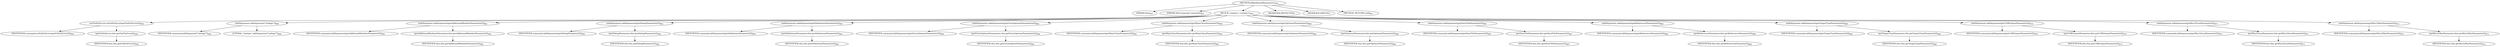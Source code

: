 digraph "fillInSharedParameters" {  
"1245" [label = <(METHOD,fillInSharedParameters)<SUB>857</SUB>> ]
"58" [label = <(PARAM,this)<SUB>857</SUB>> ]
"1246" [label = <(PARAM,NetCommand command)<SUB>857</SUB>> ]
"1247" [label = <(BLOCK,&lt;empty&gt;,&lt;empty&gt;)<SUB>857</SUB>> ]
"1248" [label = <(setFailOnError,setFailOnError(getFailOnError()))<SUB>858</SUB>> ]
"1249" [label = <(IDENTIFIER,command,setFailOnError(getFailOnError()))<SUB>858</SUB>> ]
"1250" [label = <(getFailOnError,this.getFailOnError())<SUB>858</SUB>> ]
"57" [label = <(IDENTIFIER,this,this.getFailOnError())<SUB>858</SUB>> ]
"1251" [label = <(addArgument,addArgument(&quot;/nologo&quot;))<SUB>860</SUB>> ]
"1252" [label = <(IDENTIFIER,command,addArgument(&quot;/nologo&quot;))<SUB>860</SUB>> ]
"1253" [label = <(LITERAL,&quot;/nologo&quot;,addArgument(&quot;/nologo&quot;))<SUB>860</SUB>> ]
"1254" [label = <(addArgument,addArgument(getAdditionalModulesParameter()))<SUB>861</SUB>> ]
"1255" [label = <(IDENTIFIER,command,addArgument(getAdditionalModulesParameter()))<SUB>861</SUB>> ]
"1256" [label = <(getAdditionalModulesParameter,this.getAdditionalModulesParameter())<SUB>861</SUB>> ]
"59" [label = <(IDENTIFIER,this,this.getAdditionalModulesParameter())<SUB>861</SUB>> ]
"1257" [label = <(addArgument,addArgument(getDebugParameter()))<SUB>862</SUB>> ]
"1258" [label = <(IDENTIFIER,command,addArgument(getDebugParameter()))<SUB>862</SUB>> ]
"1259" [label = <(getDebugParameter,this.getDebugParameter())<SUB>862</SUB>> ]
"60" [label = <(IDENTIFIER,this,this.getDebugParameter())<SUB>862</SUB>> ]
"1260" [label = <(addArgument,addArgument(getDefinitionsParameter()))<SUB>863</SUB>> ]
"1261" [label = <(IDENTIFIER,command,addArgument(getDefinitionsParameter()))<SUB>863</SUB>> ]
"1262" [label = <(getDefinitionsParameter,this.getDefinitionsParameter())<SUB>863</SUB>> ]
"61" [label = <(IDENTIFIER,this,this.getDefinitionsParameter())<SUB>863</SUB>> ]
"1263" [label = <(addArguments,addArguments(getExtraOptionsParameters()))<SUB>864</SUB>> ]
"1264" [label = <(IDENTIFIER,command,addArguments(getExtraOptionsParameters()))<SUB>864</SUB>> ]
"1265" [label = <(getExtraOptionsParameters,this.getExtraOptionsParameters())<SUB>864</SUB>> ]
"62" [label = <(IDENTIFIER,this,this.getExtraOptionsParameters())<SUB>864</SUB>> ]
"1266" [label = <(addArgument,addArgument(getMainClassParameter()))<SUB>865</SUB>> ]
"1267" [label = <(IDENTIFIER,command,addArgument(getMainClassParameter()))<SUB>865</SUB>> ]
"1268" [label = <(getMainClassParameter,this.getMainClassParameter())<SUB>865</SUB>> ]
"63" [label = <(IDENTIFIER,this,this.getMainClassParameter())<SUB>865</SUB>> ]
"1269" [label = <(addArgument,addArgument(getOptimizeParameter()))<SUB>866</SUB>> ]
"1270" [label = <(IDENTIFIER,command,addArgument(getOptimizeParameter()))<SUB>866</SUB>> ]
"1271" [label = <(getOptimizeParameter,this.getOptimizeParameter())<SUB>866</SUB>> ]
"64" [label = <(IDENTIFIER,this,this.getOptimizeParameter())<SUB>866</SUB>> ]
"1272" [label = <(addArgument,addArgument(getDestFileParameter()))<SUB>867</SUB>> ]
"1273" [label = <(IDENTIFIER,command,addArgument(getDestFileParameter()))<SUB>867</SUB>> ]
"1274" [label = <(getDestFileParameter,this.getDestFileParameter())<SUB>867</SUB>> ]
"65" [label = <(IDENTIFIER,this,this.getDestFileParameter())<SUB>867</SUB>> ]
"1275" [label = <(addArgument,addArgument(getReferencesParameter()))<SUB>868</SUB>> ]
"1276" [label = <(IDENTIFIER,command,addArgument(getReferencesParameter()))<SUB>868</SUB>> ]
"1277" [label = <(getReferencesParameter,this.getReferencesParameter())<SUB>868</SUB>> ]
"66" [label = <(IDENTIFIER,this,this.getReferencesParameter())<SUB>868</SUB>> ]
"1278" [label = <(addArgument,addArgument(getTargetTypeParameter()))<SUB>869</SUB>> ]
"1279" [label = <(IDENTIFIER,command,addArgument(getTargetTypeParameter()))<SUB>869</SUB>> ]
"1280" [label = <(getTargetTypeParameter,this.getTargetTypeParameter())<SUB>869</SUB>> ]
"67" [label = <(IDENTIFIER,this,this.getTargetTypeParameter())<SUB>869</SUB>> ]
"1281" [label = <(addArgument,addArgument(getUtf8OutputParameter()))<SUB>870</SUB>> ]
"1282" [label = <(IDENTIFIER,command,addArgument(getUtf8OutputParameter()))<SUB>870</SUB>> ]
"1283" [label = <(getUtf8OutputParameter,this.getUtf8OutputParameter())<SUB>870</SUB>> ]
"68" [label = <(IDENTIFIER,this,this.getUtf8OutputParameter())<SUB>870</SUB>> ]
"1284" [label = <(addArgument,addArgument(getWin32IconParameter()))<SUB>871</SUB>> ]
"1285" [label = <(IDENTIFIER,command,addArgument(getWin32IconParameter()))<SUB>871</SUB>> ]
"1286" [label = <(getWin32IconParameter,this.getWin32IconParameter())<SUB>871</SUB>> ]
"69" [label = <(IDENTIFIER,this,this.getWin32IconParameter())<SUB>871</SUB>> ]
"1287" [label = <(addArgument,addArgument(getWin32ResParameter()))<SUB>872</SUB>> ]
"1288" [label = <(IDENTIFIER,command,addArgument(getWin32ResParameter()))<SUB>872</SUB>> ]
"1289" [label = <(getWin32ResParameter,this.getWin32ResParameter())<SUB>872</SUB>> ]
"70" [label = <(IDENTIFIER,this,this.getWin32ResParameter())<SUB>872</SUB>> ]
"1290" [label = <(MODIFIER,PROTECTED)> ]
"1291" [label = <(MODIFIER,VIRTUAL)> ]
"1292" [label = <(METHOD_RETURN,void)<SUB>857</SUB>> ]
  "1245" -> "58" 
  "1245" -> "1246" 
  "1245" -> "1247" 
  "1245" -> "1290" 
  "1245" -> "1291" 
  "1245" -> "1292" 
  "1247" -> "1248" 
  "1247" -> "1251" 
  "1247" -> "1254" 
  "1247" -> "1257" 
  "1247" -> "1260" 
  "1247" -> "1263" 
  "1247" -> "1266" 
  "1247" -> "1269" 
  "1247" -> "1272" 
  "1247" -> "1275" 
  "1247" -> "1278" 
  "1247" -> "1281" 
  "1247" -> "1284" 
  "1247" -> "1287" 
  "1248" -> "1249" 
  "1248" -> "1250" 
  "1250" -> "57" 
  "1251" -> "1252" 
  "1251" -> "1253" 
  "1254" -> "1255" 
  "1254" -> "1256" 
  "1256" -> "59" 
  "1257" -> "1258" 
  "1257" -> "1259" 
  "1259" -> "60" 
  "1260" -> "1261" 
  "1260" -> "1262" 
  "1262" -> "61" 
  "1263" -> "1264" 
  "1263" -> "1265" 
  "1265" -> "62" 
  "1266" -> "1267" 
  "1266" -> "1268" 
  "1268" -> "63" 
  "1269" -> "1270" 
  "1269" -> "1271" 
  "1271" -> "64" 
  "1272" -> "1273" 
  "1272" -> "1274" 
  "1274" -> "65" 
  "1275" -> "1276" 
  "1275" -> "1277" 
  "1277" -> "66" 
  "1278" -> "1279" 
  "1278" -> "1280" 
  "1280" -> "67" 
  "1281" -> "1282" 
  "1281" -> "1283" 
  "1283" -> "68" 
  "1284" -> "1285" 
  "1284" -> "1286" 
  "1286" -> "69" 
  "1287" -> "1288" 
  "1287" -> "1289" 
  "1289" -> "70" 
}
